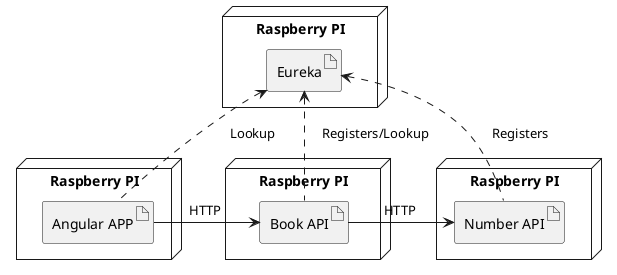 @startuml

node "Raspberry PI" as piclient {
    artifact "Angular APP" as angular
}

node "Raspberry PI" as piserver {
    artifact "Number API" as numberapi
}

node "Raspberry PI" as piserver2 {
    artifact "Book API" as bookapi
}

node "Raspberry PI" as piregistry {
    artifact "Eureka" as eureka
}

angular -> bookapi: "     HTTP      "
bookapi -> numberapi: "     HTTP      "
numberapi -up.> eureka: "     Registers      "
bookapi -up.> eureka: "     Registers/Lookup      "
angular -up.> eureka: "     Lookup      "
@enduml
